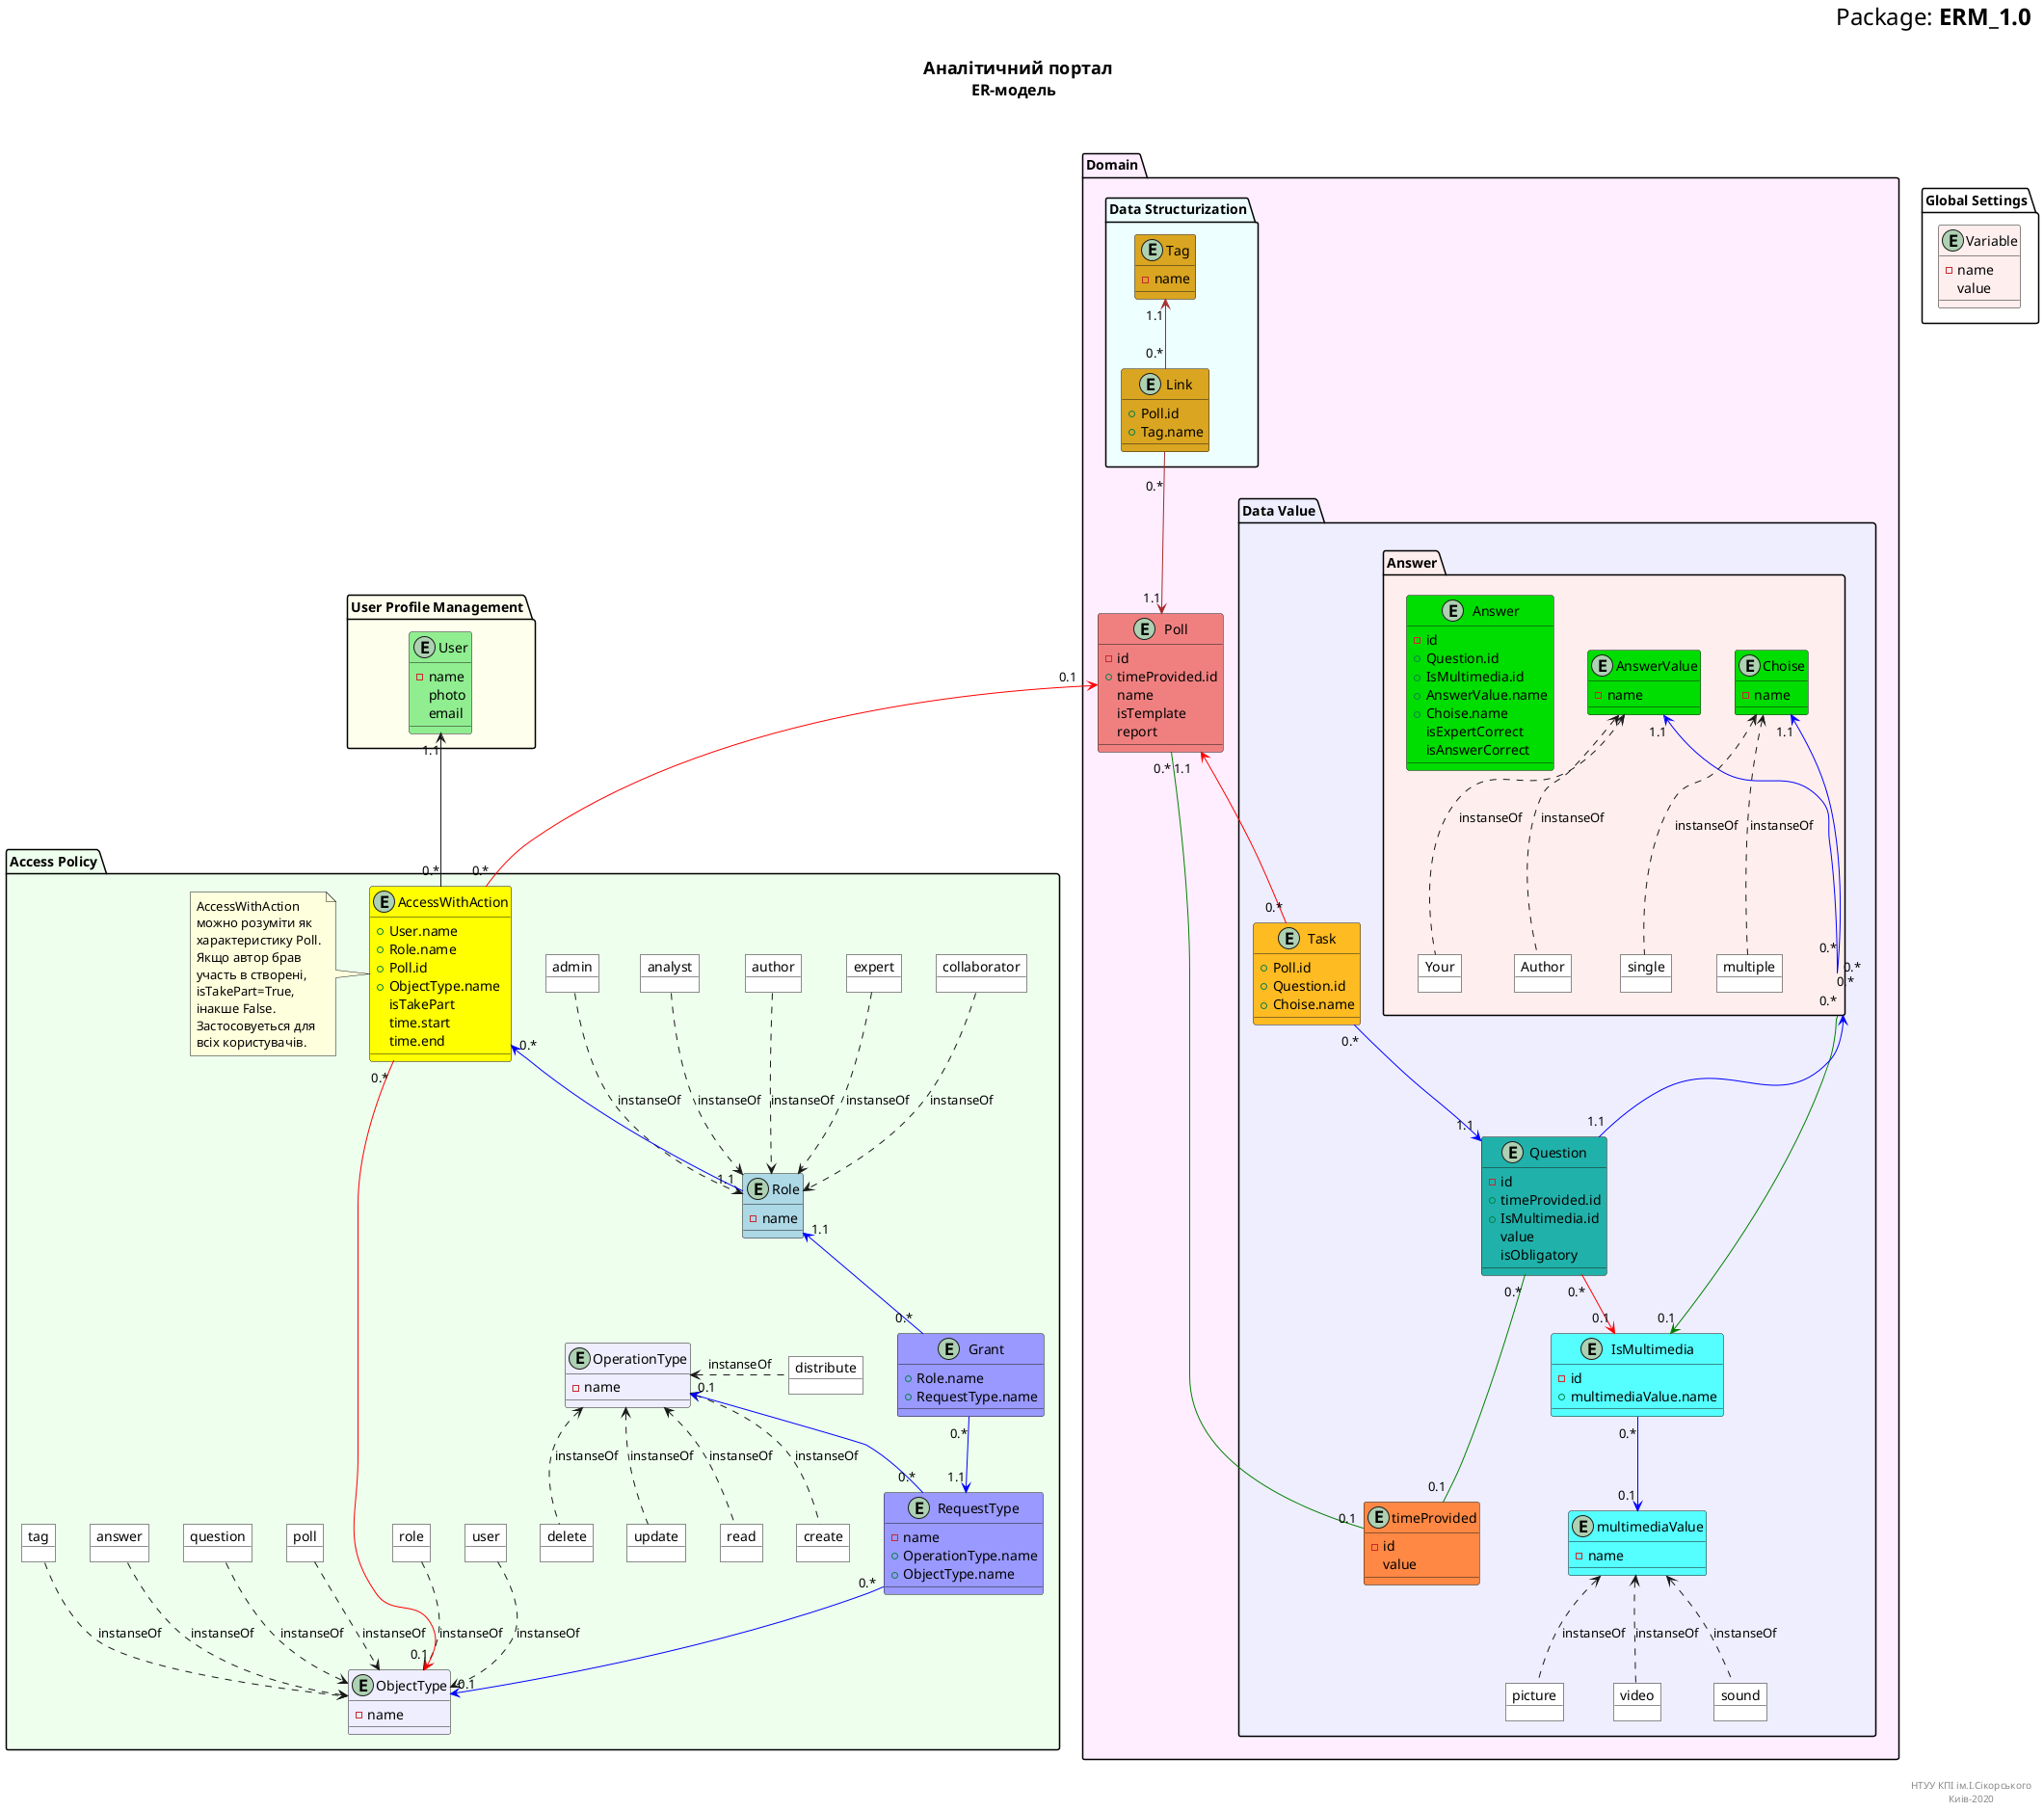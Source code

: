 @startuml

right header
<font size=24 color=black>Package: <b>ERM_1.0

end header

title
<font size=18 color=black> Аналітичний портал
<font size=16 color=black>ER-модель 


end title

package "User Profile Management" #ffE {
	entity User #LightGreen {
		- name
		photo
		email
	}
}	
	
package "Global Settings" {
	entity Variable #ffeeee {
		- name
		value
	}
}

package Domain #FEF {
	entity Poll #LightCoral {
		- id
        + timeProvided.id
		name
		isTemplate
        report
	}
	package "Data Structurization" #EFF{
		entity Tag #GoldenRod {
			- name
		}	
		
		entity Link	#GoldenRod {
            + Poll.id
            + Tag.name
        }
        Tag "1.1" <-- "0.*" Link #Brown
        Link  "\n0.*" --> "1.1" Poll #Brown
    }
    package "Data Value"#EEF{
    entity Task #FB2{
        + Poll.id
        + Question.id
        + Choise.name
    }


    entity Question #LightSeaGreen {
        - id
        + timeProvided.id
        + IsMultimedia.id
        value 
        isObligatory
    }
    Question "1.1" <-u- "0.*" Task  #Blue

Package Answer#FEE{
    entity Answer #0D0 {
        - id
        + Question.id
        + IsMultimedia.id
        + AnswerValue.name
        + Choise.name
        isExpertCorrect
        isAnswerCorrect
    }
    entity AnswerValue #0D0 {
        - name
    }
    object Your #white
    object Author #white

    entity Choise  #0D0{
        - name
    }
    object single #white
    object multiple #white
}
    entity IsMultimedia #5ff {
        - id
        + multimediaValue.name
    }
    entity multimediaValue #5ff {
        - name
    }
    object picture #white
    object video #white
    object sound #white

    picture .u.> multimediaValue :instanseOf
    video .u.> multimediaValue :instanseOf
    sound .u.> multimediaValue :instanseOf

    IsMultimedia  "0.*"-->"0.1"multimediaValue #Blue
    Question "0.*" --> "0.1" IsMultimedia #Red
    IsMultimedia "0.1" <-- "\n0.*" Answer #Green

    entity timeProvided #F84 {
        - id
        value
    }

    Question "1.1" -u-> "\n\n  0.*" Answer #Blue
    Answer "0.*\n" -u-> "1.1" AnswerValue #Blue
    Your  .u.> AnswerValue:instanseOf
    Author  .u.> AnswerValue:instanseOf
    Answer "0.*\n" -u-> "1.1" Choise #Blue
    single .u.> Choise:\ninstanseOf
    multiple .u.> Choise:\ninstanseOf
    }

    Task "0.*" -u-> "1.1    " Poll #Red
        
}
package "Access Policy" #EFE{	

    entity Role #LightBlue {
        - name
    }
    object admin #White
    object collaborator #White
    object expert #White
    object author #white
    object analyst #white

    admin ..> Role:instanseOf
    collaborator ..> Role:instanseOf
    expert ..> Role:instanseOf
    author ..> Role:instanseOf
    analyst ..> Role:instanseOf

    entity Grant #9999FF {
        + Role.name
        + RequestType.name
        
    }
    entity RequestType #9999FF{
        - name
        + OperationType.name
        + ObjectType.name
    }
    entity OperationType #eeeeff{
        - name
    }

    object read #white
    object create #white
    object delete #white
    object update #white
    object distribute #white

    read  .u.>OperationType:instanseOf
    create .u.>OperationType:instanseOf
    delete .u.>OperationType:instanseOf
    update .u.>OperationType:instanseOf
    distribute .l.>OperationType:instanseOf

    entity ObjectType #eeeeff{
        - name
    }

    object poll #white
    object question #white
    object answer #white
    object tag #white
    object user #white
    object role #white

    poll ..>ObjectType:instanseOf
    question ..>ObjectType:instanseOf
    answer ..>ObjectType:instanseOf
    tag ..>ObjectType:instanseOf
    user ..>ObjectType:instanseOf
    role ..>ObjectType:instanseOf

    entity AccessWithAction #yellow {
        + User.name
        + Role.name
        + Poll.id
        + ObjectType.name
        isTakePart
        time.start
        time.end
    }
note left of AccessWithAction 
    AccessWithAction
    можно розуміти як
    характеристику Poll.
    Якщо автор брав 
    участь в створені,
    isTakePart=True,
    інакше False.
    Застосовуеться для
    всіх користувачів.
    end note
}   

    Poll "0.1    " <-- "0.*" AccessWithAction #Red
    AccessWithAction "0.*" -u->"1.1"User
    
    Role "1.1" -u-> "0.*"  AccessWithAction #Blue
    AccessWithAction  "0.*" -> "0.1" ObjectType  #Red
   
    Question "0.*" --- "0.1" timeProvided #Green
    timeProvided "0.1" -u- "0.*" Poll #Green
   

    Grant "0.*" -u-> "1.1" Role #Blue
    Grant "0.*" --> "1.1" RequestType #Blue

    OperationType "0.1" <-- "0.*" RequestType #Blue
   
    ObjectType "0.1" <-u- "0.*" RequestType #Blue
    
right footer

НТУУ КПІ ім.І.Сікорського
Киів-2020 
end footer

@enduml

